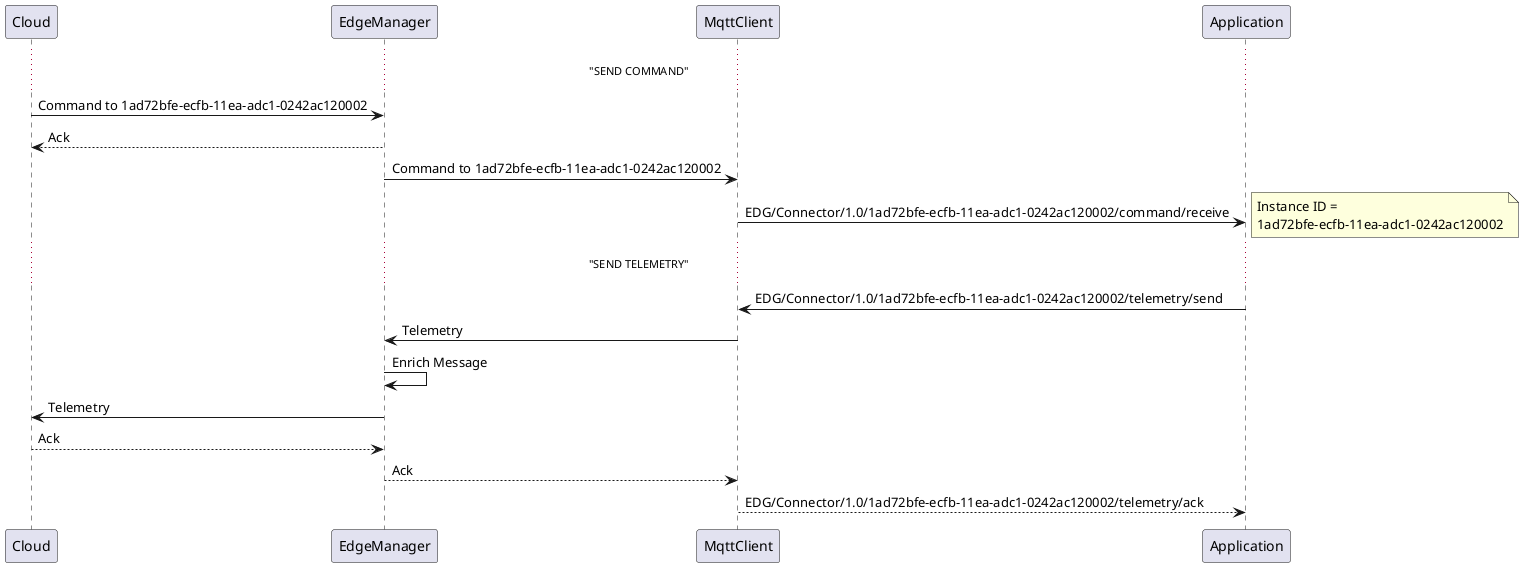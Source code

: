 @startuml

... "SEND COMMAND" ...
Cloud -> EdgeManager: Command to 1ad72bfe-ecfb-11ea-adc1-0242ac120002
Cloud <-- EdgeManager: Ack
EdgeManager -> MqttClient: Command to 1ad72bfe-ecfb-11ea-adc1-0242ac120002
MqttClient -> Application: EDG/Connector/1.0/1ad72bfe-ecfb-11ea-adc1-0242ac120002/command/receive
... "SEND TELEMETRY" ...

note right
Instance ID =
1ad72bfe-ecfb-11ea-adc1-0242ac120002
end note

MqttClient <- Application: EDG/Connector/1.0/1ad72bfe-ecfb-11ea-adc1-0242ac120002/telemetry/send
MqttClient -> EdgeManager: Telemetry
EdgeManager -> EdgeManager: Enrich Message
EdgeManager -> Cloud: Telemetry
Cloud --> EdgeManager: Ack
EdgeManager --> MqttClient: Ack
Application <-- MqttClient: EDG/Connector/1.0/1ad72bfe-ecfb-11ea-adc1-0242ac120002/telemetry/ack

@enduml
